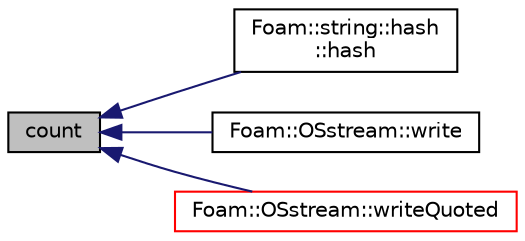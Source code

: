digraph "count"
{
  bgcolor="transparent";
  edge [fontname="Helvetica",fontsize="10",labelfontname="Helvetica",labelfontsize="10"];
  node [fontname="Helvetica",fontsize="10",shape=record];
  rankdir="LR";
  Node1 [label="count",height=0.2,width=0.4,color="black", fillcolor="grey75", style="filled", fontcolor="black"];
  Node1 -> Node2 [dir="back",color="midnightblue",fontsize="10",style="solid",fontname="Helvetica"];
  Node2 [label="Foam::string::hash\l::hash",height=0.2,width=0.4,color="black",URL="$a00985.html#af5d527ef2a6e3f43563ad4cb15872140"];
  Node1 -> Node3 [dir="back",color="midnightblue",fontsize="10",style="solid",fontname="Helvetica"];
  Node3 [label="Foam::OSstream::write",height=0.2,width=0.4,color="black",URL="$a01773.html#aa2aa8378b27c8d8b2460cbffef8c678f",tooltip="Write character string. "];
  Node1 -> Node4 [dir="back",color="midnightblue",fontsize="10",style="solid",fontname="Helvetica"];
  Node4 [label="Foam::OSstream::writeQuoted",height=0.2,width=0.4,color="red",URL="$a01773.html#a40c64d7f8975f303da0b0245c16fe906",tooltip="Write std::string surrounded by quotes. "];
}

